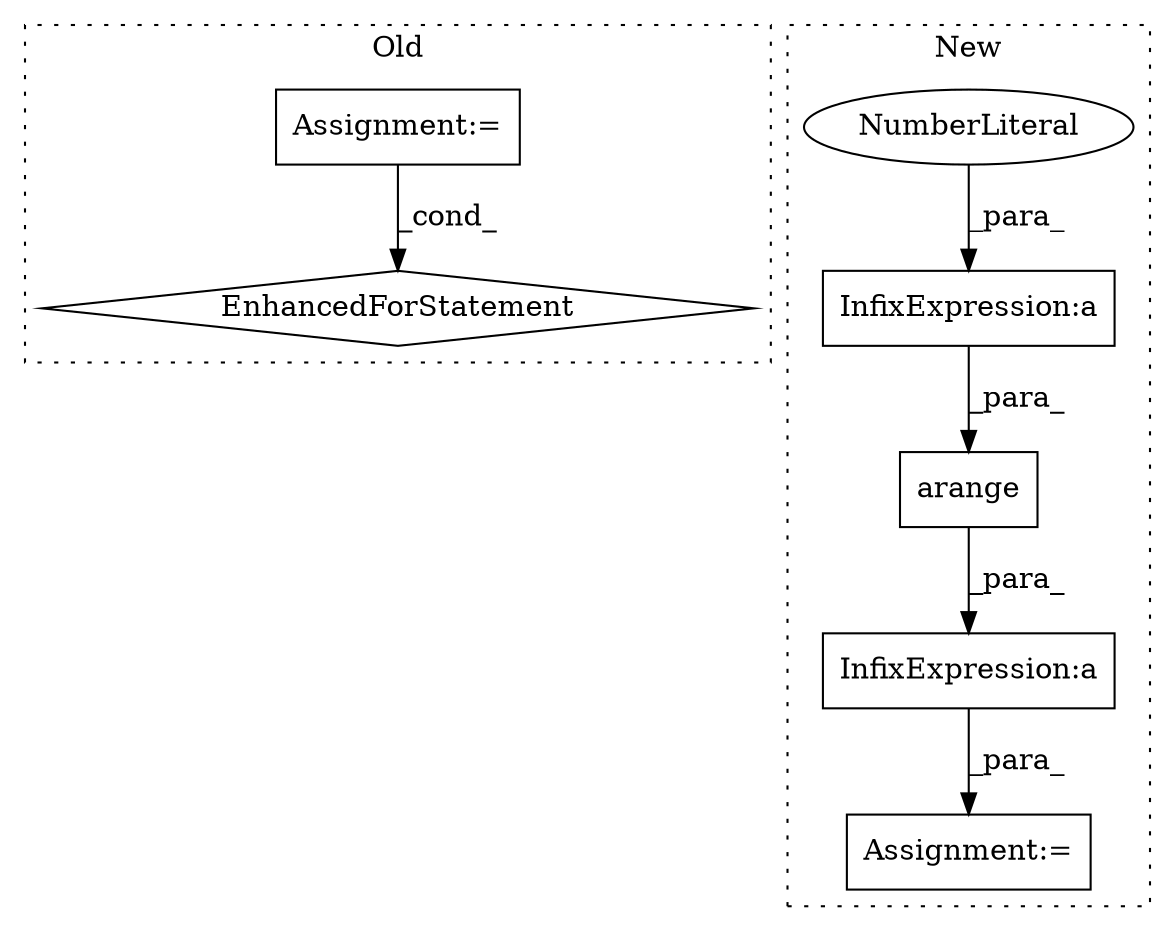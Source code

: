 digraph G {
subgraph cluster0 {
1 [label="EnhancedForStatement" a="70" s="1989,2068" l="57,2" shape="diamond"];
4 [label="Assignment:=" a="7" s="1989,2068" l="57,2" shape="box"];
label = "Old";
style="dotted";
}
subgraph cluster1 {
2 [label="arange" a="32" s="2725,2743" l="7,1" shape="box"];
3 [label="Assignment:=" a="7" s="2697" l="1" shape="box"];
5 [label="InfixExpression:a" a="27" s="2700" l="3" shape="box"];
6 [label="InfixExpression:a" a="27" s="2737" l="3" shape="box"];
7 [label="NumberLiteral" a="34" s="2740" l="1" shape="ellipse"];
label = "New";
style="dotted";
}
2 -> 5 [label="_para_"];
4 -> 1 [label="_cond_"];
5 -> 3 [label="_para_"];
6 -> 2 [label="_para_"];
7 -> 6 [label="_para_"];
}